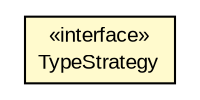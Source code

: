 #!/usr/local/bin/dot
#
# Class diagram 
# Generated by UMLGraph version R5_6-24-gf6e263 (http://www.umlgraph.org/)
#

digraph G {
	edge [fontname="arial",fontsize=10,labelfontname="arial",labelfontsize=10];
	node [fontname="arial",fontsize=10,shape=plaintext];
	nodesep=0.25;
	ranksep=0.5;
	// eu.europa.esig.dss.validation.process.qualification.certificate.checks.type.TypeStrategy
	c748686 [label=<<table title="eu.europa.esig.dss.validation.process.qualification.certificate.checks.type.TypeStrategy" border="0" cellborder="1" cellspacing="0" cellpadding="2" port="p" bgcolor="lemonChiffon" href="./TypeStrategy.html">
		<tr><td><table border="0" cellspacing="0" cellpadding="1">
<tr><td align="center" balign="center"> &#171;interface&#187; </td></tr>
<tr><td align="center" balign="center"> TypeStrategy </td></tr>
		</table></td></tr>
		</table>>, URL="./TypeStrategy.html", fontname="arial", fontcolor="black", fontsize=10.0];
}

